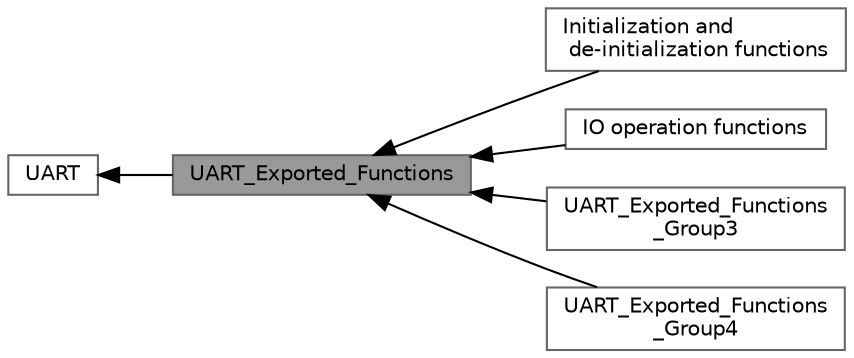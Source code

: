 digraph "UART_Exported_Functions"
{
 // LATEX_PDF_SIZE
  bgcolor="transparent";
  edge [fontname=Helvetica,fontsize=10,labelfontname=Helvetica,labelfontsize=10];
  node [fontname=Helvetica,fontsize=10,shape=box,height=0.2,width=0.4];
  rankdir=LR;
  Node2 [id="Node000002",label="UART",height=0.2,width=0.4,color="grey40", fillcolor="white", style="filled",URL="$group__UART.html",tooltip="HAL UART module driver."];
  Node1 [id="Node000001",label="UART_Exported_Functions",height=0.2,width=0.4,color="gray40", fillcolor="grey60", style="filled", fontcolor="black",tooltip=" "];
  Node3 [id="Node000003",label="Initialization and\l de-initialization functions",height=0.2,width=0.4,color="grey40", fillcolor="white", style="filled",URL="$group__UART__Exported__Functions__Group1.html",tooltip=" "];
  Node4 [id="Node000004",label="IO operation functions",height=0.2,width=0.4,color="grey40", fillcolor="white", style="filled",URL="$group__UART__Exported__Functions__Group2.html",tooltip=" "];
  Node5 [id="Node000005",label="UART_Exported_Functions\l_Group3",height=0.2,width=0.4,color="grey40", fillcolor="white", style="filled",URL="$group__UART__Exported__Functions__Group3.html",tooltip=" "];
  Node6 [id="Node000006",label="UART_Exported_Functions\l_Group4",height=0.2,width=0.4,color="grey40", fillcolor="white", style="filled",URL="$group__UART__Exported__Functions__Group4.html",tooltip=" "];
  Node2->Node1 [shape=plaintext, dir="back", style="solid"];
  Node1->Node3 [shape=plaintext, dir="back", style="solid"];
  Node1->Node4 [shape=plaintext, dir="back", style="solid"];
  Node1->Node5 [shape=plaintext, dir="back", style="solid"];
  Node1->Node6 [shape=plaintext, dir="back", style="solid"];
}

